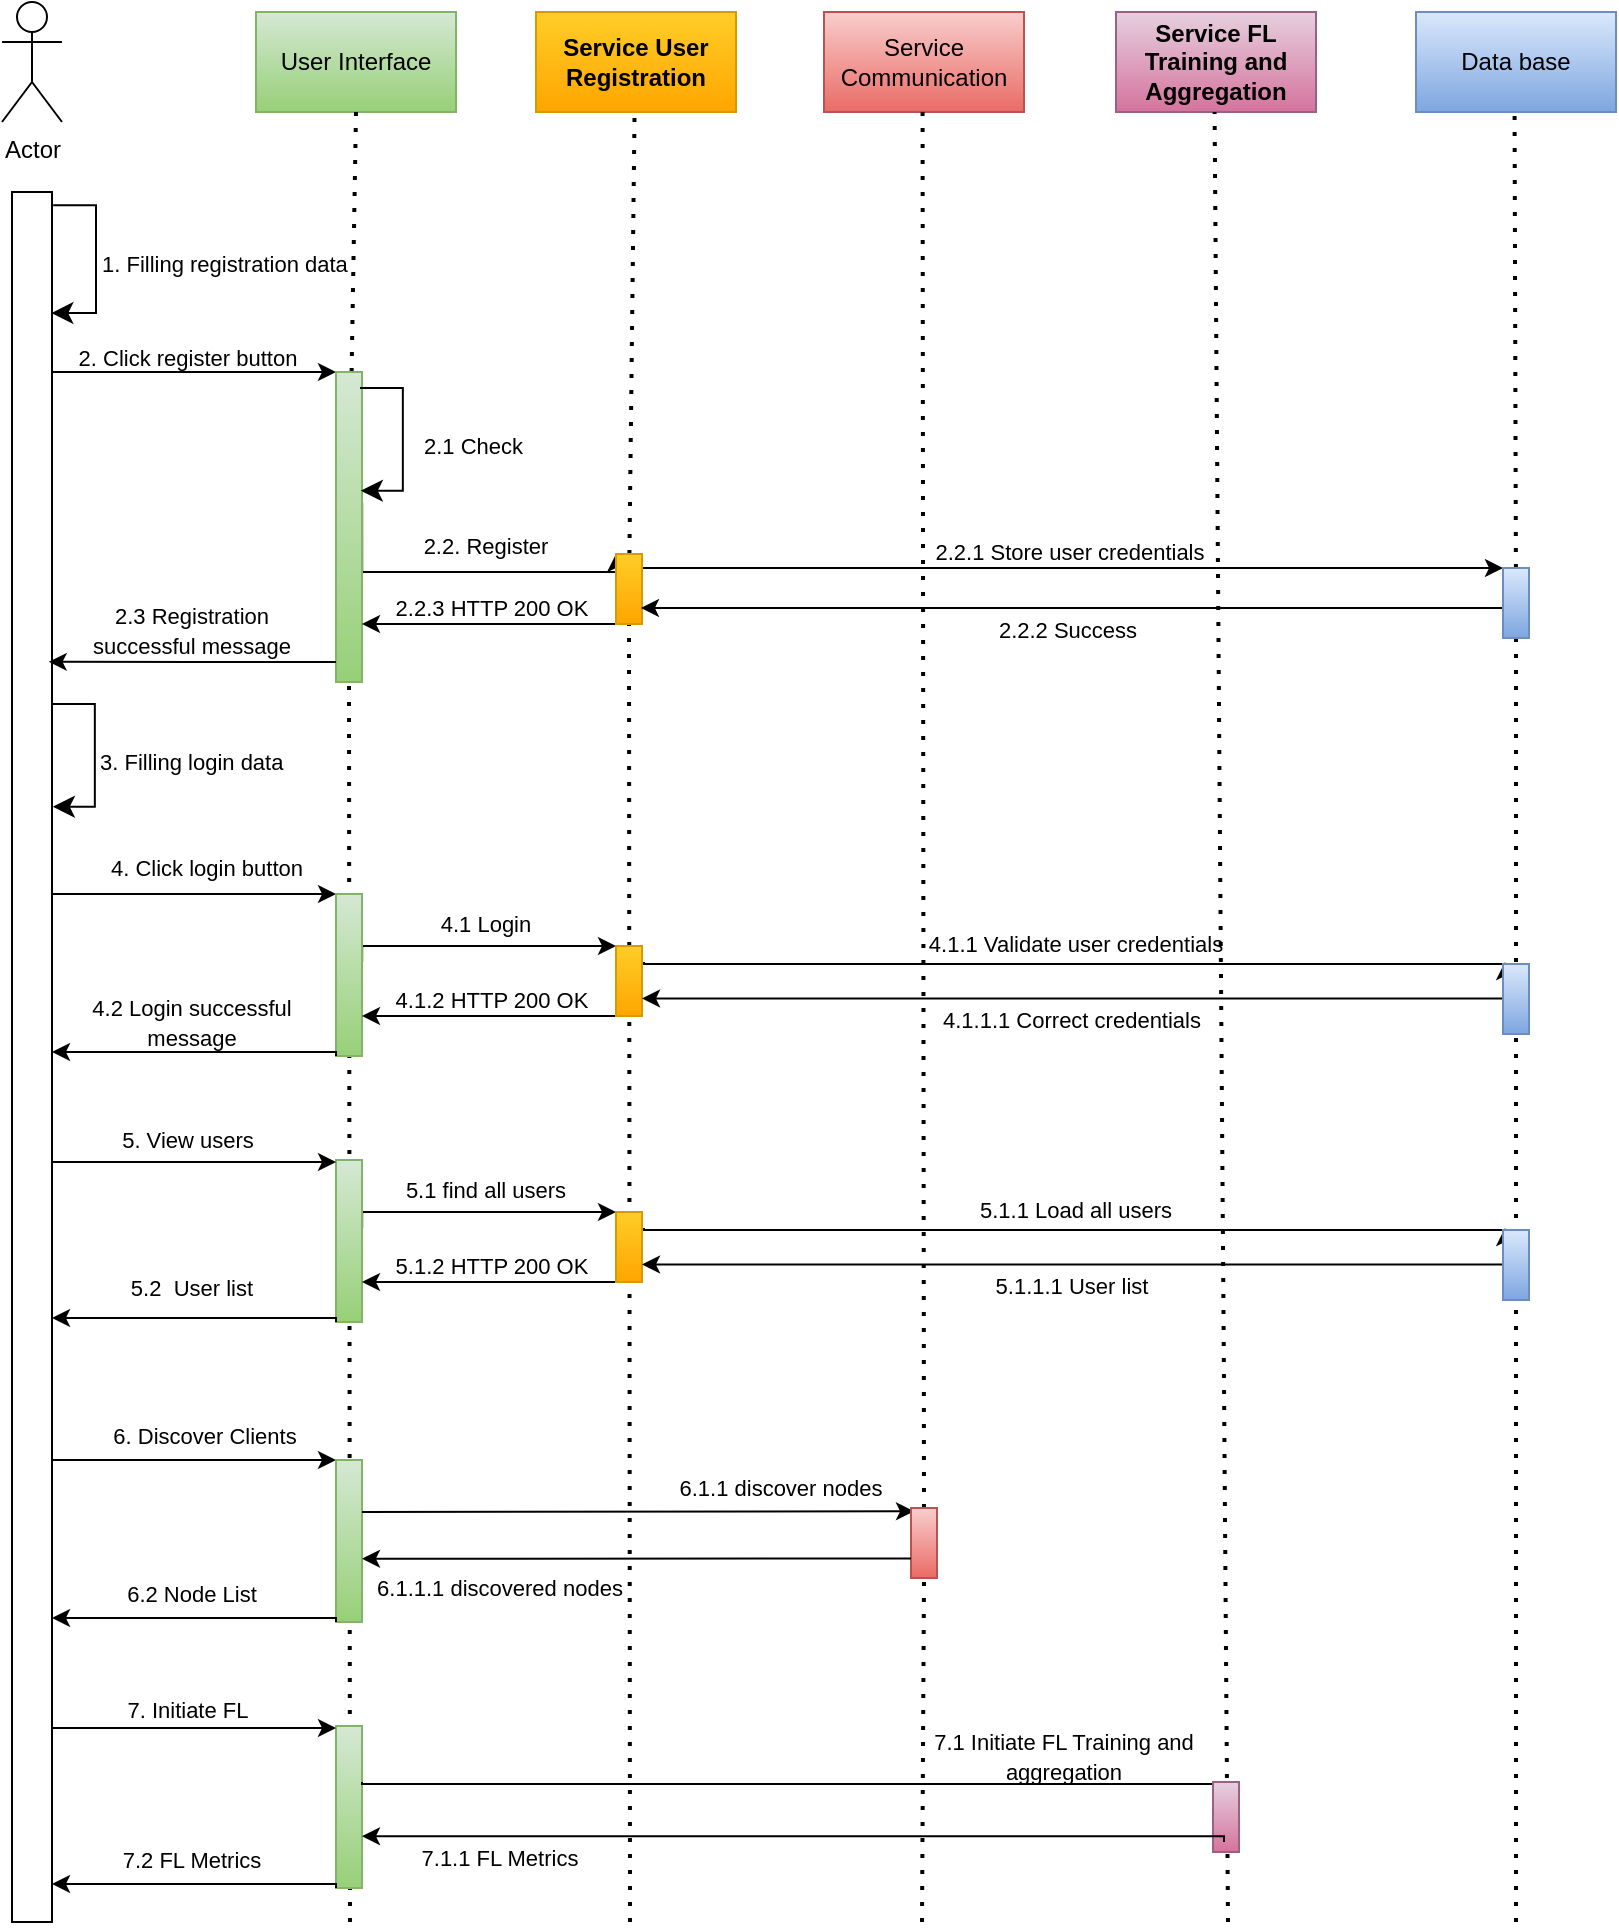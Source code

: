 <mxfile version="24.5.2" type="github">
  <diagram name="Page-1" id="lB4y-R3n_MX4Pxtum-g_">
    <mxGraphModel dx="827" dy="546" grid="1" gridSize="10" guides="1" tooltips="1" connect="1" arrows="1" fold="1" page="1" pageScale="1" pageWidth="827" pageHeight="1169" math="0" shadow="0">
      <root>
        <mxCell id="0" />
        <mxCell id="1" parent="0" />
        <mxCell id="1H_OqrdYLENw18_o_36x-1" value="User Interface" style="html=1;dashed=0;whiteSpace=wrap;fillColor=#d5e8d4;gradientColor=#97d077;strokeColor=#82b366;" parent="1" vertex="1">
          <mxGeometry x="134" y="5" width="100" height="50" as="geometry" />
        </mxCell>
        <mxCell id="1H_OqrdYLENw18_o_36x-2" value="&lt;b&gt;Service User Registration&lt;/b&gt;" style="html=1;dashed=0;whiteSpace=wrap;fillColor=#ffcd28;gradientColor=#ffa500;strokeColor=#d79b00;" parent="1" vertex="1">
          <mxGeometry x="274" y="5" width="100" height="50" as="geometry" />
        </mxCell>
        <mxCell id="1H_OqrdYLENw18_o_36x-3" value="Service Communication" style="html=1;dashed=0;whiteSpace=wrap;fillColor=#f8cecc;gradientColor=#ea6b66;strokeColor=#b85450;" parent="1" vertex="1">
          <mxGeometry x="418" y="5" width="100" height="50" as="geometry" />
        </mxCell>
        <mxCell id="1H_OqrdYLENw18_o_36x-4" value="&lt;b&gt;Service FL Training and Aggregation&lt;/b&gt;" style="html=1;dashed=0;whiteSpace=wrap;fillColor=#e6d0de;gradientColor=#d5739d;strokeColor=#996185;" parent="1" vertex="1">
          <mxGeometry x="564" y="5" width="100" height="50" as="geometry" />
        </mxCell>
        <mxCell id="1H_OqrdYLENw18_o_36x-5" value="Data base" style="html=1;dashed=0;whiteSpace=wrap;fillColor=#dae8fc;gradientColor=#7ea6e0;strokeColor=#6c8ebf;" parent="1" vertex="1">
          <mxGeometry x="714" y="5" width="100" height="50" as="geometry" />
        </mxCell>
        <mxCell id="1H_OqrdYLENw18_o_36x-6" value="Actor" style="shape=umlActor;verticalLabelPosition=bottom;verticalAlign=top;html=1;outlineConnect=0;" parent="1" vertex="1">
          <mxGeometry x="7" width="30" height="60" as="geometry" />
        </mxCell>
        <mxCell id="1H_OqrdYLENw18_o_36x-20" style="edgeStyle=orthogonalEdgeStyle;rounded=0;orthogonalLoop=1;jettySize=auto;html=1;exitX=1;exitY=0.25;exitDx=0;exitDy=0;entryX=0;entryY=0;entryDx=0;entryDy=0;" parent="1" target="1H_OqrdYLENw18_o_36x-18" edge="1">
          <mxGeometry relative="1" as="geometry">
            <mxPoint x="32.0" y="207.5" as="sourcePoint" />
            <Array as="points">
              <mxPoint x="32" y="185" />
            </Array>
          </mxGeometry>
        </mxCell>
        <mxCell id="1H_OqrdYLENw18_o_36x-8" value="" style="rounded=0;whiteSpace=wrap;html=1;" parent="1" vertex="1">
          <mxGeometry x="12" y="95" width="20" height="865" as="geometry" />
        </mxCell>
        <mxCell id="1H_OqrdYLENw18_o_36x-9" value="" style="endArrow=none;dashed=1;html=1;dashPattern=1 3;strokeWidth=2;rounded=0;entryX=0.5;entryY=1;entryDx=0;entryDy=0;" parent="1" source="1H_OqrdYLENw18_o_36x-18" target="1H_OqrdYLENw18_o_36x-1" edge="1">
          <mxGeometry width="50" height="50" relative="1" as="geometry">
            <mxPoint x="184" y="665" as="sourcePoint" />
            <mxPoint x="464" y="285" as="targetPoint" />
          </mxGeometry>
        </mxCell>
        <mxCell id="1H_OqrdYLENw18_o_36x-10" value="" style="endArrow=none;dashed=1;html=1;dashPattern=1 3;strokeWidth=2;rounded=0;entryX=0.5;entryY=1;entryDx=0;entryDy=0;" parent="1" source="1H_OqrdYLENw18_o_36x-28" edge="1">
          <mxGeometry width="50" height="50" relative="1" as="geometry">
            <mxPoint x="323.29" y="665" as="sourcePoint" />
            <mxPoint x="323.29" y="55" as="targetPoint" />
          </mxGeometry>
        </mxCell>
        <mxCell id="1H_OqrdYLENw18_o_36x-11" value="" style="endArrow=none;dashed=1;html=1;dashPattern=1 3;strokeWidth=2;rounded=0;entryX=0.5;entryY=1;entryDx=0;entryDy=0;" parent="1" source="1H_OqrdYLENw18_o_36x-128" edge="1">
          <mxGeometry width="50" height="50" relative="1" as="geometry">
            <mxPoint x="467" y="960" as="sourcePoint" />
            <mxPoint x="467.29" y="55" as="targetPoint" />
          </mxGeometry>
        </mxCell>
        <mxCell id="1H_OqrdYLENw18_o_36x-12" value="" style="endArrow=none;dashed=1;html=1;dashPattern=1 3;strokeWidth=2;rounded=0;entryX=0.5;entryY=1;entryDx=0;entryDy=0;" parent="1" edge="1">
          <mxGeometry width="50" height="50" relative="1" as="geometry">
            <mxPoint x="620" y="960" as="sourcePoint" />
            <mxPoint x="613.29" y="55" as="targetPoint" />
          </mxGeometry>
        </mxCell>
        <mxCell id="1H_OqrdYLENw18_o_36x-13" value="" style="endArrow=none;dashed=1;html=1;dashPattern=1 3;strokeWidth=2;rounded=0;entryX=0.5;entryY=1;entryDx=0;entryDy=0;" parent="1" source="1H_OqrdYLENw18_o_36x-34" edge="1">
          <mxGeometry width="50" height="50" relative="1" as="geometry">
            <mxPoint x="763.29" y="665" as="sourcePoint" />
            <mxPoint x="763.29" y="55" as="targetPoint" />
          </mxGeometry>
        </mxCell>
        <mxCell id="1H_OqrdYLENw18_o_36x-14" value="" style="edgeStyle=elbowEdgeStyle;elbow=horizontal;endArrow=classic;html=1;curved=0;rounded=0;endSize=8;startSize=8;exitX=1.029;exitY=0.045;exitDx=0;exitDy=0;exitPerimeter=0;entryX=0.983;entryY=0.07;entryDx=0;entryDy=0;entryPerimeter=0;" parent="1" target="1H_OqrdYLENw18_o_36x-8" edge="1">
          <mxGeometry width="50" height="50" relative="1" as="geometry">
            <mxPoint x="32.58" y="101.65" as="sourcePoint" />
            <mxPoint x="33" y="176" as="targetPoint" />
            <Array as="points">
              <mxPoint x="54" y="146" />
            </Array>
          </mxGeometry>
        </mxCell>
        <mxCell id="1H_OqrdYLENw18_o_36x-15" value="&lt;font style=&quot;font-size: 11px;&quot;&gt;1. Filling registration data&lt;/font&gt;" style="text;html=1;align=left;verticalAlign=middle;whiteSpace=wrap;rounded=0;" parent="1" vertex="1">
          <mxGeometry x="55" y="116" width="150" height="30" as="geometry" />
        </mxCell>
        <mxCell id="1H_OqrdYLENw18_o_36x-17" value="&lt;font style=&quot;font-size: 11px;&quot;&gt;2. Click register button&lt;/font&gt;" style="text;html=1;align=center;verticalAlign=middle;whiteSpace=wrap;rounded=0;" parent="1" vertex="1">
          <mxGeometry x="25" y="163" width="150" height="30" as="geometry" />
        </mxCell>
        <mxCell id="1H_OqrdYLENw18_o_36x-19" value="" style="endArrow=none;dashed=1;html=1;dashPattern=1 3;strokeWidth=2;rounded=0;entryX=0.5;entryY=1;entryDx=0;entryDy=0;" parent="1" target="1H_OqrdYLENw18_o_36x-18" edge="1">
          <mxGeometry width="50" height="50" relative="1" as="geometry">
            <mxPoint x="181" y="960" as="sourcePoint" />
            <mxPoint x="184" y="55" as="targetPoint" />
          </mxGeometry>
        </mxCell>
        <mxCell id="1H_OqrdYLENw18_o_36x-26" style="edgeStyle=orthogonalEdgeStyle;rounded=0;orthogonalLoop=1;jettySize=auto;html=1;entryX=0;entryY=0;entryDx=0;entryDy=0;exitX=1.005;exitY=0.421;exitDx=0;exitDy=0;exitPerimeter=0;" parent="1" source="1H_OqrdYLENw18_o_36x-18" target="1H_OqrdYLENw18_o_36x-28" edge="1">
          <mxGeometry relative="1" as="geometry">
            <mxPoint x="267" y="330" as="targetPoint" />
            <mxPoint x="194" y="285.059" as="sourcePoint" />
            <Array as="points">
              <mxPoint x="187" y="285" />
            </Array>
          </mxGeometry>
        </mxCell>
        <mxCell id="1H_OqrdYLENw18_o_36x-18" value="" style="rounded=0;whiteSpace=wrap;html=1;fillColor=#d5e8d4;gradientColor=#97d077;strokeColor=#82b366;" parent="1" vertex="1">
          <mxGeometry x="174" y="185" width="13" height="155" as="geometry" />
        </mxCell>
        <mxCell id="1H_OqrdYLENw18_o_36x-22" value="" style="edgeStyle=elbowEdgeStyle;elbow=horizontal;endArrow=classic;html=1;curved=0;rounded=0;endSize=8;startSize=8;exitX=1.029;exitY=0.045;exitDx=0;exitDy=0;exitPerimeter=0;entryX=1.047;entryY=0.101;entryDx=0;entryDy=0;entryPerimeter=0;" parent="1" edge="1">
          <mxGeometry width="50" height="50" relative="1" as="geometry">
            <mxPoint x="186.0" y="193.0" as="sourcePoint" />
            <mxPoint x="186.42" y="244.35" as="targetPoint" />
            <Array as="points">
              <mxPoint x="207.42" y="237.35" />
            </Array>
          </mxGeometry>
        </mxCell>
        <mxCell id="1H_OqrdYLENw18_o_36x-23" value="&lt;font style=&quot;font-size: 11px;&quot;&gt;2.1 Check&lt;/font&gt;" style="text;html=1;align=left;verticalAlign=middle;whiteSpace=wrap;rounded=0;" parent="1" vertex="1">
          <mxGeometry x="216.42" y="207.35" width="100.58" height="30" as="geometry" />
        </mxCell>
        <mxCell id="1H_OqrdYLENw18_o_36x-25" value="&lt;font style=&quot;font-size: 11px;&quot;&gt;2.2. Register&lt;/font&gt;" style="text;html=1;align=center;verticalAlign=middle;whiteSpace=wrap;rounded=0;" parent="1" vertex="1">
          <mxGeometry x="205" y="257" width="88" height="30" as="geometry" />
        </mxCell>
        <mxCell id="1H_OqrdYLENw18_o_36x-29" value="" style="endArrow=none;dashed=1;html=1;dashPattern=1 3;strokeWidth=2;rounded=0;entryX=0.5;entryY=1;entryDx=0;entryDy=0;" parent="1" target="1H_OqrdYLENw18_o_36x-28" edge="1">
          <mxGeometry width="50" height="50" relative="1" as="geometry">
            <mxPoint x="321" y="960" as="sourcePoint" />
            <mxPoint x="323.29" y="55" as="targetPoint" />
          </mxGeometry>
        </mxCell>
        <mxCell id="1H_OqrdYLENw18_o_36x-30" style="edgeStyle=orthogonalEdgeStyle;rounded=0;orthogonalLoop=1;jettySize=auto;html=1;exitX=0;exitY=1;exitDx=0;exitDy=0;" parent="1" source="1H_OqrdYLENw18_o_36x-28" edge="1">
          <mxGeometry relative="1" as="geometry">
            <mxPoint x="187" y="311" as="targetPoint" />
            <Array as="points">
              <mxPoint x="187" y="311" />
            </Array>
          </mxGeometry>
        </mxCell>
        <mxCell id="1H_OqrdYLENw18_o_36x-36" style="edgeStyle=orthogonalEdgeStyle;rounded=0;orthogonalLoop=1;jettySize=auto;html=1;entryX=0;entryY=0;entryDx=0;entryDy=0;" parent="1" target="1H_OqrdYLENw18_o_36x-34" edge="1">
          <mxGeometry relative="1" as="geometry">
            <Array as="points">
              <mxPoint x="758" y="284" />
            </Array>
            <mxPoint x="327" y="283.053" as="sourcePoint" />
          </mxGeometry>
        </mxCell>
        <mxCell id="1H_OqrdYLENw18_o_36x-28" value="" style="rounded=0;whiteSpace=wrap;html=1;fillColor=#ffcd28;strokeColor=#d79b00;gradientColor=#ffa500;" parent="1" vertex="1">
          <mxGeometry x="314" y="276" width="13" height="35" as="geometry" />
        </mxCell>
        <mxCell id="1H_OqrdYLENw18_o_36x-31" value="&lt;font style=&quot;font-size: 11px;&quot;&gt;2.2.3 HTTP 200 OK&lt;/font&gt;" style="text;html=1;align=center;verticalAlign=middle;whiteSpace=wrap;rounded=0;" parent="1" vertex="1">
          <mxGeometry x="202" y="288" width="100" height="30" as="geometry" />
        </mxCell>
        <mxCell id="1H_OqrdYLENw18_o_36x-35" value="" style="endArrow=none;dashed=1;html=1;dashPattern=1 3;strokeWidth=2;rounded=0;entryX=0.5;entryY=1;entryDx=0;entryDy=0;" parent="1" target="1H_OqrdYLENw18_o_36x-34" edge="1">
          <mxGeometry width="50" height="50" relative="1" as="geometry">
            <mxPoint x="764" y="960" as="sourcePoint" />
            <mxPoint x="763.29" y="55" as="targetPoint" />
          </mxGeometry>
        </mxCell>
        <mxCell id="1H_OqrdYLENw18_o_36x-34" value="" style="rounded=0;whiteSpace=wrap;html=1;fillColor=#dae8fc;strokeColor=#6c8ebf;gradientColor=#7ea6e0;" parent="1" vertex="1">
          <mxGeometry x="757.5" y="283" width="13" height="35" as="geometry" />
        </mxCell>
        <mxCell id="1H_OqrdYLENw18_o_36x-37" value="&lt;font style=&quot;font-size: 11px;&quot;&gt;2.2.1 Store user credentials&lt;/font&gt;" style="text;html=1;align=center;verticalAlign=middle;whiteSpace=wrap;rounded=0;" parent="1" vertex="1">
          <mxGeometry x="466" y="260" width="150" height="30" as="geometry" />
        </mxCell>
        <mxCell id="1H_OqrdYLENw18_o_36x-38" style="edgeStyle=orthogonalEdgeStyle;rounded=0;orthogonalLoop=1;jettySize=auto;html=1;entryX=0.917;entryY=0.282;entryDx=0;entryDy=0;entryPerimeter=0;" parent="1" edge="1">
          <mxGeometry relative="1" as="geometry">
            <mxPoint x="174" y="330" as="sourcePoint" />
            <mxPoint x="30.34" y="329.93" as="targetPoint" />
            <Array as="points">
              <mxPoint x="103" y="330" />
            </Array>
          </mxGeometry>
        </mxCell>
        <mxCell id="1H_OqrdYLENw18_o_36x-39" value="&lt;font style=&quot;font-size: 11px;&quot;&gt;2.3 Registration successful message&lt;/font&gt;" style="text;html=1;align=center;verticalAlign=middle;whiteSpace=wrap;rounded=0;" parent="1" vertex="1">
          <mxGeometry x="47" y="299" width="110" height="30" as="geometry" />
        </mxCell>
        <mxCell id="1H_OqrdYLENw18_o_36x-40" value="" style="edgeStyle=elbowEdgeStyle;elbow=horizontal;endArrow=classic;html=1;curved=0;rounded=0;endSize=8;startSize=8;exitX=1.029;exitY=0.045;exitDx=0;exitDy=0;exitPerimeter=0;entryX=1.047;entryY=0.101;entryDx=0;entryDy=0;entryPerimeter=0;" parent="1" edge="1">
          <mxGeometry width="50" height="50" relative="1" as="geometry">
            <mxPoint x="32.0" y="351.0" as="sourcePoint" />
            <mxPoint x="32.42" y="402.35" as="targetPoint" />
            <Array as="points">
              <mxPoint x="53.42" y="395.35" />
            </Array>
          </mxGeometry>
        </mxCell>
        <mxCell id="1H_OqrdYLENw18_o_36x-41" value="&lt;font style=&quot;font-size: 11px;&quot;&gt;3. Filling login data&lt;/font&gt;" style="text;html=1;align=left;verticalAlign=middle;whiteSpace=wrap;rounded=0;" parent="1" vertex="1">
          <mxGeometry x="54.42" y="365.35" width="150" height="30" as="geometry" />
        </mxCell>
        <mxCell id="1H_OqrdYLENw18_o_36x-72" style="edgeStyle=orthogonalEdgeStyle;rounded=0;orthogonalLoop=1;jettySize=auto;html=1;entryX=0;entryY=0;entryDx=0;entryDy=0;" parent="1" target="1H_OqrdYLENw18_o_36x-75" edge="1">
          <mxGeometry relative="1" as="geometry">
            <mxPoint x="32" y="446" as="sourcePoint" />
            <Array as="points">
              <mxPoint x="32" y="446" />
            </Array>
          </mxGeometry>
        </mxCell>
        <mxCell id="1H_OqrdYLENw18_o_36x-73" value="&lt;font style=&quot;font-size: 11px;&quot;&gt;4. Click login button&lt;/font&gt;" style="text;html=1;align=center;verticalAlign=middle;whiteSpace=wrap;rounded=0;" parent="1" vertex="1">
          <mxGeometry x="52" y="421" width="115" height="23" as="geometry" />
        </mxCell>
        <mxCell id="1H_OqrdYLENw18_o_36x-74" style="edgeStyle=orthogonalEdgeStyle;rounded=0;orthogonalLoop=1;jettySize=auto;html=1;entryX=0;entryY=0;entryDx=0;entryDy=0;exitX=1.005;exitY=0.421;exitDx=0;exitDy=0;exitPerimeter=0;" parent="1" source="1H_OqrdYLENw18_o_36x-75" target="1H_OqrdYLENw18_o_36x-81" edge="1">
          <mxGeometry relative="1" as="geometry">
            <mxPoint x="267" y="517" as="targetPoint" />
            <mxPoint x="194" y="472.059" as="sourcePoint" />
            <Array as="points">
              <mxPoint x="187" y="472" />
            </Array>
          </mxGeometry>
        </mxCell>
        <mxCell id="1H_OqrdYLENw18_o_36x-75" value="" style="rounded=0;whiteSpace=wrap;html=1;fillColor=#d5e8d4;gradientColor=#97d077;strokeColor=#82b366;" parent="1" vertex="1">
          <mxGeometry x="174" y="446" width="13" height="81" as="geometry" />
        </mxCell>
        <mxCell id="1H_OqrdYLENw18_o_36x-78" value="&lt;font style=&quot;font-size: 11px;&quot;&gt;4.1 Login&lt;/font&gt;" style="text;html=1;align=center;verticalAlign=middle;whiteSpace=wrap;rounded=0;" parent="1" vertex="1">
          <mxGeometry x="205" y="446" width="88" height="30" as="geometry" />
        </mxCell>
        <mxCell id="1H_OqrdYLENw18_o_36x-79" style="edgeStyle=orthogonalEdgeStyle;rounded=0;orthogonalLoop=1;jettySize=auto;html=1;exitX=0;exitY=1;exitDx=0;exitDy=0;" parent="1" source="1H_OqrdYLENw18_o_36x-81" edge="1">
          <mxGeometry relative="1" as="geometry">
            <mxPoint x="187" y="507" as="targetPoint" />
            <Array as="points">
              <mxPoint x="187" y="507" />
            </Array>
          </mxGeometry>
        </mxCell>
        <mxCell id="1H_OqrdYLENw18_o_36x-80" style="edgeStyle=orthogonalEdgeStyle;rounded=0;orthogonalLoop=1;jettySize=auto;html=1;entryX=0;entryY=0;entryDx=0;entryDy=0;" parent="1" edge="1">
          <mxGeometry relative="1" as="geometry">
            <Array as="points">
              <mxPoint x="759" y="481" />
            </Array>
            <mxPoint x="328" y="480" as="sourcePoint" />
            <mxPoint x="758.5" y="480" as="targetPoint" />
          </mxGeometry>
        </mxCell>
        <mxCell id="1H_OqrdYLENw18_o_36x-81" value="" style="rounded=0;whiteSpace=wrap;html=1;fillColor=#ffcd28;strokeColor=#d79b00;gradientColor=#ffa500;" parent="1" vertex="1">
          <mxGeometry x="314" y="472" width="13" height="35" as="geometry" />
        </mxCell>
        <mxCell id="1H_OqrdYLENw18_o_36x-82" value="&lt;font style=&quot;font-size: 11px;&quot;&gt;4.1.2 HTTP 200 OK&lt;/font&gt;" style="text;html=1;align=center;verticalAlign=middle;whiteSpace=wrap;rounded=0;" parent="1" vertex="1">
          <mxGeometry x="202" y="484" width="100" height="30" as="geometry" />
        </mxCell>
        <mxCell id="1H_OqrdYLENw18_o_36x-87" style="edgeStyle=orthogonalEdgeStyle;rounded=0;orthogonalLoop=1;jettySize=auto;html=1;exitX=0;exitY=1;exitDx=0;exitDy=0;entryX=1;entryY=0.75;entryDx=0;entryDy=0;" parent="1" source="1H_OqrdYLENw18_o_36x-83" target="1H_OqrdYLENw18_o_36x-81" edge="1">
          <mxGeometry relative="1" as="geometry">
            <Array as="points">
              <mxPoint x="758" y="498" />
            </Array>
          </mxGeometry>
        </mxCell>
        <mxCell id="1H_OqrdYLENw18_o_36x-83" value="" style="rounded=0;whiteSpace=wrap;html=1;fillColor=#dae8fc;strokeColor=#6c8ebf;gradientColor=#7ea6e0;" parent="1" vertex="1">
          <mxGeometry x="757.5" y="481" width="13" height="35" as="geometry" />
        </mxCell>
        <mxCell id="1H_OqrdYLENw18_o_36x-84" value="&lt;font style=&quot;font-size: 11px;&quot;&gt;4.1.1 Validate user credentials&lt;/font&gt;" style="text;html=1;align=center;verticalAlign=middle;whiteSpace=wrap;rounded=0;" parent="1" vertex="1">
          <mxGeometry x="469" y="456" width="150" height="30" as="geometry" />
        </mxCell>
        <mxCell id="1H_OqrdYLENw18_o_36x-85" style="edgeStyle=orthogonalEdgeStyle;rounded=0;orthogonalLoop=1;jettySize=auto;html=1;exitX=0;exitY=1;exitDx=0;exitDy=0;entryX=0.988;entryY=0.427;entryDx=0;entryDy=0;entryPerimeter=0;" parent="1" source="1H_OqrdYLENw18_o_36x-75" edge="1">
          <mxGeometry relative="1" as="geometry">
            <mxPoint x="32" y="525" as="targetPoint" />
            <Array as="points">
              <mxPoint x="174" y="525" />
            </Array>
          </mxGeometry>
        </mxCell>
        <mxCell id="1H_OqrdYLENw18_o_36x-86" value="&lt;font style=&quot;font-size: 11px;&quot;&gt;4.2 Login successful message&lt;/font&gt;" style="text;html=1;align=center;verticalAlign=middle;whiteSpace=wrap;rounded=0;" parent="1" vertex="1">
          <mxGeometry x="47" y="495" width="110" height="30" as="geometry" />
        </mxCell>
        <mxCell id="1H_OqrdYLENw18_o_36x-88" value="&lt;font style=&quot;font-size: 11px;&quot;&gt;4.1.1.1 Correct credentials&lt;/font&gt;" style="text;html=1;align=center;verticalAlign=middle;whiteSpace=wrap;rounded=0;" parent="1" vertex="1">
          <mxGeometry x="467" y="494" width="150" height="30" as="geometry" />
        </mxCell>
        <mxCell id="1H_OqrdYLENw18_o_36x-103" value="&lt;font style=&quot;font-size: 11px;&quot;&gt;5. View users&lt;/font&gt;" style="text;html=1;align=center;verticalAlign=middle;whiteSpace=wrap;rounded=0;" parent="1" vertex="1">
          <mxGeometry x="25" y="554" width="150" height="30" as="geometry" />
        </mxCell>
        <mxCell id="1H_OqrdYLENw18_o_36x-104" style="edgeStyle=orthogonalEdgeStyle;rounded=0;orthogonalLoop=1;jettySize=auto;html=1;entryX=0;entryY=0;entryDx=0;entryDy=0;exitX=1.005;exitY=0.421;exitDx=0;exitDy=0;exitPerimeter=0;" parent="1" source="1H_OqrdYLENw18_o_36x-105" target="1H_OqrdYLENw18_o_36x-109" edge="1">
          <mxGeometry relative="1" as="geometry">
            <mxPoint x="267" y="650" as="targetPoint" />
            <mxPoint x="194" y="605.059" as="sourcePoint" />
            <Array as="points">
              <mxPoint x="187" y="605" />
            </Array>
          </mxGeometry>
        </mxCell>
        <mxCell id="1H_OqrdYLENw18_o_36x-105" value="" style="rounded=0;whiteSpace=wrap;html=1;fillColor=#d5e8d4;gradientColor=#97d077;strokeColor=#82b366;" parent="1" vertex="1">
          <mxGeometry x="174" y="579" width="13" height="81" as="geometry" />
        </mxCell>
        <mxCell id="1H_OqrdYLENw18_o_36x-106" value="&lt;font style=&quot;font-size: 11px;&quot;&gt;5.1 find all users&lt;/font&gt;" style="text;html=1;align=center;verticalAlign=middle;whiteSpace=wrap;rounded=0;" parent="1" vertex="1">
          <mxGeometry x="205" y="579" width="88" height="30" as="geometry" />
        </mxCell>
        <mxCell id="1H_OqrdYLENw18_o_36x-107" style="edgeStyle=orthogonalEdgeStyle;rounded=0;orthogonalLoop=1;jettySize=auto;html=1;exitX=0;exitY=1;exitDx=0;exitDy=0;" parent="1" source="1H_OqrdYLENw18_o_36x-109" edge="1">
          <mxGeometry relative="1" as="geometry">
            <mxPoint x="187" y="640" as="targetPoint" />
            <Array as="points">
              <mxPoint x="187" y="640" />
            </Array>
          </mxGeometry>
        </mxCell>
        <mxCell id="1H_OqrdYLENw18_o_36x-108" style="edgeStyle=orthogonalEdgeStyle;rounded=0;orthogonalLoop=1;jettySize=auto;html=1;entryX=0;entryY=0;entryDx=0;entryDy=0;" parent="1" edge="1">
          <mxGeometry relative="1" as="geometry">
            <Array as="points">
              <mxPoint x="759" y="614" />
            </Array>
            <mxPoint x="328" y="613" as="sourcePoint" />
            <mxPoint x="758.5" y="613" as="targetPoint" />
          </mxGeometry>
        </mxCell>
        <mxCell id="1H_OqrdYLENw18_o_36x-109" value="" style="rounded=0;whiteSpace=wrap;html=1;fillColor=#ffcd28;strokeColor=#d79b00;gradientColor=#ffa500;" parent="1" vertex="1">
          <mxGeometry x="314" y="605" width="13" height="35" as="geometry" />
        </mxCell>
        <mxCell id="1H_OqrdYLENw18_o_36x-110" value="&lt;font style=&quot;font-size: 11px;&quot;&gt;5.1.2 HTTP 200 OK&lt;/font&gt;" style="text;html=1;align=center;verticalAlign=middle;whiteSpace=wrap;rounded=0;" parent="1" vertex="1">
          <mxGeometry x="202" y="617" width="100" height="30" as="geometry" />
        </mxCell>
        <mxCell id="1H_OqrdYLENw18_o_36x-111" style="edgeStyle=orthogonalEdgeStyle;rounded=0;orthogonalLoop=1;jettySize=auto;html=1;exitX=0;exitY=1;exitDx=0;exitDy=0;entryX=1;entryY=0.75;entryDx=0;entryDy=0;" parent="1" source="1H_OqrdYLENw18_o_36x-112" target="1H_OqrdYLENw18_o_36x-109" edge="1">
          <mxGeometry relative="1" as="geometry">
            <Array as="points">
              <mxPoint x="758" y="631" />
            </Array>
          </mxGeometry>
        </mxCell>
        <mxCell id="1H_OqrdYLENw18_o_36x-112" value="" style="rounded=0;whiteSpace=wrap;html=1;fillColor=#dae8fc;strokeColor=#6c8ebf;gradientColor=#7ea6e0;" parent="1" vertex="1">
          <mxGeometry x="757.5" y="614" width="13" height="35" as="geometry" />
        </mxCell>
        <mxCell id="1H_OqrdYLENw18_o_36x-113" value="&lt;font style=&quot;font-size: 11px;&quot;&gt;5.1.1 Load all users&lt;/font&gt;" style="text;html=1;align=center;verticalAlign=middle;whiteSpace=wrap;rounded=0;" parent="1" vertex="1">
          <mxGeometry x="469" y="589" width="150" height="30" as="geometry" />
        </mxCell>
        <mxCell id="1H_OqrdYLENw18_o_36x-114" style="edgeStyle=orthogonalEdgeStyle;rounded=0;orthogonalLoop=1;jettySize=auto;html=1;exitX=0;exitY=1;exitDx=0;exitDy=0;entryX=0.988;entryY=0.427;entryDx=0;entryDy=0;entryPerimeter=0;" parent="1" source="1H_OqrdYLENw18_o_36x-105" edge="1">
          <mxGeometry relative="1" as="geometry">
            <mxPoint x="32" y="658" as="targetPoint" />
            <Array as="points">
              <mxPoint x="174" y="658" />
            </Array>
          </mxGeometry>
        </mxCell>
        <mxCell id="1H_OqrdYLENw18_o_36x-115" value="&lt;font style=&quot;font-size: 11px;&quot;&gt;5.2&amp;nbsp; User list&lt;/font&gt;" style="text;html=1;align=center;verticalAlign=middle;whiteSpace=wrap;rounded=0;" parent="1" vertex="1">
          <mxGeometry x="47" y="628" width="110" height="30" as="geometry" />
        </mxCell>
        <mxCell id="1H_OqrdYLENw18_o_36x-116" value="&lt;font style=&quot;font-size: 11px;&quot;&gt;5.1.1.1 User list&lt;/font&gt;" style="text;html=1;align=center;verticalAlign=middle;whiteSpace=wrap;rounded=0;" parent="1" vertex="1">
          <mxGeometry x="467" y="627" width="150" height="30" as="geometry" />
        </mxCell>
        <mxCell id="1H_OqrdYLENw18_o_36x-117" style="edgeStyle=orthogonalEdgeStyle;rounded=0;orthogonalLoop=1;jettySize=auto;html=1;entryX=0;entryY=0;entryDx=0;entryDy=0;" parent="1" edge="1">
          <mxGeometry relative="1" as="geometry">
            <mxPoint x="32" y="580" as="sourcePoint" />
            <Array as="points">
              <mxPoint x="32" y="580" />
            </Array>
            <mxPoint x="174" y="580" as="targetPoint" />
          </mxGeometry>
        </mxCell>
        <mxCell id="1H_OqrdYLENw18_o_36x-118" style="edgeStyle=orthogonalEdgeStyle;rounded=0;orthogonalLoop=1;jettySize=auto;html=1;entryX=0;entryY=0;entryDx=0;entryDy=0;" parent="1" target="1H_OqrdYLENw18_o_36x-121" edge="1">
          <mxGeometry relative="1" as="geometry">
            <mxPoint x="32" y="729" as="sourcePoint" />
            <Array as="points">
              <mxPoint x="32" y="729" />
            </Array>
          </mxGeometry>
        </mxCell>
        <mxCell id="1H_OqrdYLENw18_o_36x-119" value="&lt;font style=&quot;font-size: 11px;&quot;&gt;6. Discover Clients&lt;/font&gt;" style="text;html=1;align=center;verticalAlign=middle;whiteSpace=wrap;rounded=0;" parent="1" vertex="1">
          <mxGeometry x="51" y="705" width="115" height="23" as="geometry" />
        </mxCell>
        <mxCell id="1H_OqrdYLENw18_o_36x-121" value="" style="rounded=0;whiteSpace=wrap;html=1;fillColor=#d5e8d4;gradientColor=#97d077;strokeColor=#82b366;" parent="1" vertex="1">
          <mxGeometry x="174" y="729" width="13" height="81" as="geometry" />
        </mxCell>
        <mxCell id="1H_OqrdYLENw18_o_36x-153" style="edgeStyle=orthogonalEdgeStyle;rounded=0;orthogonalLoop=1;jettySize=auto;html=1;" parent="1" edge="1">
          <mxGeometry relative="1" as="geometry">
            <mxPoint x="463" y="754.667" as="targetPoint" />
            <mxPoint x="187" y="755" as="sourcePoint" />
            <Array as="points">
              <mxPoint x="187" y="755" />
            </Array>
          </mxGeometry>
        </mxCell>
        <mxCell id="1H_OqrdYLENw18_o_36x-130" style="edgeStyle=orthogonalEdgeStyle;rounded=0;orthogonalLoop=1;jettySize=auto;html=1;exitX=0;exitY=1;exitDx=0;exitDy=0;entryX=0.988;entryY=0.427;entryDx=0;entryDy=0;entryPerimeter=0;" parent="1" source="1H_OqrdYLENw18_o_36x-121" edge="1">
          <mxGeometry relative="1" as="geometry">
            <mxPoint x="32" y="808" as="targetPoint" />
            <Array as="points">
              <mxPoint x="174" y="808" />
            </Array>
          </mxGeometry>
        </mxCell>
        <mxCell id="1H_OqrdYLENw18_o_36x-131" value="&lt;font style=&quot;font-size: 11px;&quot;&gt;6.2 Node List&lt;/font&gt;" style="text;html=1;align=center;verticalAlign=middle;whiteSpace=wrap;rounded=0;" parent="1" vertex="1">
          <mxGeometry x="47" y="781" width="110" height="30" as="geometry" />
        </mxCell>
        <mxCell id="1H_OqrdYLENw18_o_36x-133" value="&lt;font style=&quot;font-size: 11px;&quot;&gt;7. Initiate FL&lt;/font&gt;" style="text;html=1;align=center;verticalAlign=middle;whiteSpace=wrap;rounded=0;" parent="1" vertex="1">
          <mxGeometry x="25" y="839" width="150" height="30" as="geometry" />
        </mxCell>
        <mxCell id="1H_OqrdYLENw18_o_36x-135" value="" style="rounded=0;whiteSpace=wrap;html=1;fillColor=#d5e8d4;gradientColor=#97d077;strokeColor=#82b366;" parent="1" vertex="1">
          <mxGeometry x="174" y="862" width="13" height="81" as="geometry" />
        </mxCell>
        <mxCell id="1H_OqrdYLENw18_o_36x-138" style="edgeStyle=orthogonalEdgeStyle;rounded=0;orthogonalLoop=1;jettySize=auto;html=1;entryX=0;entryY=0;entryDx=0;entryDy=0;" parent="1" edge="1">
          <mxGeometry relative="1" as="geometry">
            <Array as="points">
              <mxPoint x="618" y="891" />
            </Array>
            <mxPoint x="187" y="890" as="sourcePoint" />
            <mxPoint x="617.5" y="890" as="targetPoint" />
          </mxGeometry>
        </mxCell>
        <mxCell id="1H_OqrdYLENw18_o_36x-139" value="" style="rounded=0;whiteSpace=wrap;html=1;fillColor=#e6d0de;strokeColor=#996185;gradientColor=#d5739d;" parent="1" vertex="1">
          <mxGeometry x="612.5" y="890" width="13" height="35" as="geometry" />
        </mxCell>
        <mxCell id="1H_OqrdYLENw18_o_36x-141" style="edgeStyle=orthogonalEdgeStyle;rounded=0;orthogonalLoop=1;jettySize=auto;html=1;entryX=1;entryY=0.75;entryDx=0;entryDy=0;" parent="1" edge="1">
          <mxGeometry relative="1" as="geometry">
            <Array as="points">
              <mxPoint x="618" y="916.88" />
            </Array>
            <mxPoint x="618" y="920" as="sourcePoint" />
            <mxPoint x="187" y="917.13" as="targetPoint" />
          </mxGeometry>
        </mxCell>
        <mxCell id="1H_OqrdYLENw18_o_36x-143" value="&lt;font style=&quot;font-size: 11px;&quot;&gt;7.1 Initiate FL Training and aggregation&lt;/font&gt;" style="text;html=1;align=center;verticalAlign=middle;whiteSpace=wrap;rounded=0;" parent="1" vertex="1">
          <mxGeometry x="462.5" y="862" width="150" height="30" as="geometry" />
        </mxCell>
        <mxCell id="1H_OqrdYLENw18_o_36x-144" style="edgeStyle=orthogonalEdgeStyle;rounded=0;orthogonalLoop=1;jettySize=auto;html=1;exitX=0;exitY=1;exitDx=0;exitDy=0;entryX=0.988;entryY=0.427;entryDx=0;entryDy=0;entryPerimeter=0;" parent="1" source="1H_OqrdYLENw18_o_36x-135" edge="1">
          <mxGeometry relative="1" as="geometry">
            <mxPoint x="32" y="941" as="targetPoint" />
            <Array as="points">
              <mxPoint x="174" y="941" />
            </Array>
          </mxGeometry>
        </mxCell>
        <mxCell id="1H_OqrdYLENw18_o_36x-145" value="&lt;font style=&quot;font-size: 11px;&quot;&gt;7.2 FL Metrics&lt;/font&gt;" style="text;html=1;align=center;verticalAlign=middle;whiteSpace=wrap;rounded=0;" parent="1" vertex="1">
          <mxGeometry x="47" y="914" width="110" height="30" as="geometry" />
        </mxCell>
        <mxCell id="1H_OqrdYLENw18_o_36x-146" value="&lt;font style=&quot;font-size: 11px;&quot;&gt;7.1.1 FL Metrics&lt;/font&gt;" style="text;html=1;align=center;verticalAlign=middle;whiteSpace=wrap;rounded=0;" parent="1" vertex="1">
          <mxGeometry x="180.5" y="913" width="150" height="30" as="geometry" />
        </mxCell>
        <mxCell id="1H_OqrdYLENw18_o_36x-147" style="edgeStyle=orthogonalEdgeStyle;rounded=0;orthogonalLoop=1;jettySize=auto;html=1;entryX=0;entryY=0;entryDx=0;entryDy=0;" parent="1" edge="1">
          <mxGeometry relative="1" as="geometry">
            <mxPoint x="32" y="863" as="sourcePoint" />
            <Array as="points">
              <mxPoint x="32" y="863" />
            </Array>
            <mxPoint x="174" y="863" as="targetPoint" />
          </mxGeometry>
        </mxCell>
        <mxCell id="1H_OqrdYLENw18_o_36x-154" value="&lt;font style=&quot;font-size: 11px;&quot;&gt;6.1.1 discover nodes&lt;/font&gt;" style="text;html=1;align=center;verticalAlign=middle;whiteSpace=wrap;rounded=0;" parent="1" vertex="1">
          <mxGeometry x="330.5" y="728" width="131" height="30" as="geometry" />
        </mxCell>
        <mxCell id="1H_OqrdYLENw18_o_36x-157" value="&lt;font style=&quot;font-size: 11px;&quot;&gt;6.1.1.1 discovered nodes&lt;/font&gt;" style="text;html=1;align=center;verticalAlign=middle;whiteSpace=wrap;rounded=0;" parent="1" vertex="1">
          <mxGeometry x="180.5" y="778" width="150" height="30" as="geometry" />
        </mxCell>
        <mxCell id="1H_OqrdYLENw18_o_36x-158" value="" style="endArrow=none;dashed=1;html=1;dashPattern=1 3;strokeWidth=2;rounded=0;entryX=0.5;entryY=1;entryDx=0;entryDy=0;" parent="1" target="1H_OqrdYLENw18_o_36x-128" edge="1">
          <mxGeometry width="50" height="50" relative="1" as="geometry">
            <mxPoint x="467" y="960" as="sourcePoint" />
            <mxPoint x="467.29" y="55" as="targetPoint" />
          </mxGeometry>
        </mxCell>
        <mxCell id="1H_OqrdYLENw18_o_36x-128" value="" style="rounded=0;whiteSpace=wrap;html=1;fillColor=#f8cecc;strokeColor=#b85450;gradientColor=#ea6b66;" parent="1" vertex="1">
          <mxGeometry x="461.5" y="753" width="13" height="35" as="geometry" />
        </mxCell>
        <mxCell id="1H_OqrdYLENw18_o_36x-162" style="edgeStyle=orthogonalEdgeStyle;rounded=0;orthogonalLoop=1;jettySize=auto;html=1;startArrow=classic;startFill=1;endArrow=none;endFill=0;entryX=0;entryY=0.75;entryDx=0;entryDy=0;" parent="1" target="1H_OqrdYLENw18_o_36x-128" edge="1">
          <mxGeometry relative="1" as="geometry">
            <mxPoint x="440" y="778" as="targetPoint" />
            <mxPoint x="187" y="778.33" as="sourcePoint" />
            <Array as="points">
              <mxPoint x="462" y="778" />
            </Array>
          </mxGeometry>
        </mxCell>
        <mxCell id="Fz34a084SRJ8oRQEMyjh-1" style="edgeStyle=orthogonalEdgeStyle;rounded=0;orthogonalLoop=1;jettySize=auto;html=1;entryX=1;entryY=0.75;entryDx=0;entryDy=0;" edge="1" parent="1">
          <mxGeometry relative="1" as="geometry">
            <Array as="points">
              <mxPoint x="757.47" y="303" />
            </Array>
            <mxPoint x="757" y="303" as="sourcePoint" />
            <mxPoint x="326.47" y="303" as="targetPoint" />
          </mxGeometry>
        </mxCell>
        <mxCell id="Fz34a084SRJ8oRQEMyjh-2" value="&lt;font style=&quot;font-size: 11px;&quot;&gt;2.2.2 Success&lt;/font&gt;" style="text;html=1;align=center;verticalAlign=middle;whiteSpace=wrap;rounded=0;" vertex="1" parent="1">
          <mxGeometry x="465.47" y="299" width="150" height="30" as="geometry" />
        </mxCell>
      </root>
    </mxGraphModel>
  </diagram>
</mxfile>
